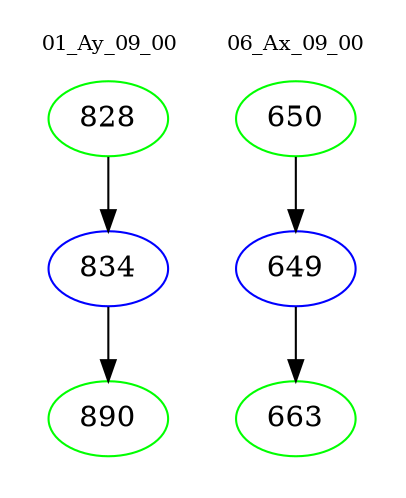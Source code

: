 digraph{
subgraph cluster_0 {
color = white
label = "01_Ay_09_00";
fontsize=10;
T0_828 [label="828", color="green"]
T0_828 -> T0_834 [color="black"]
T0_834 [label="834", color="blue"]
T0_834 -> T0_890 [color="black"]
T0_890 [label="890", color="green"]
}
subgraph cluster_1 {
color = white
label = "06_Ax_09_00";
fontsize=10;
T1_650 [label="650", color="green"]
T1_650 -> T1_649 [color="black"]
T1_649 [label="649", color="blue"]
T1_649 -> T1_663 [color="black"]
T1_663 [label="663", color="green"]
}
}

